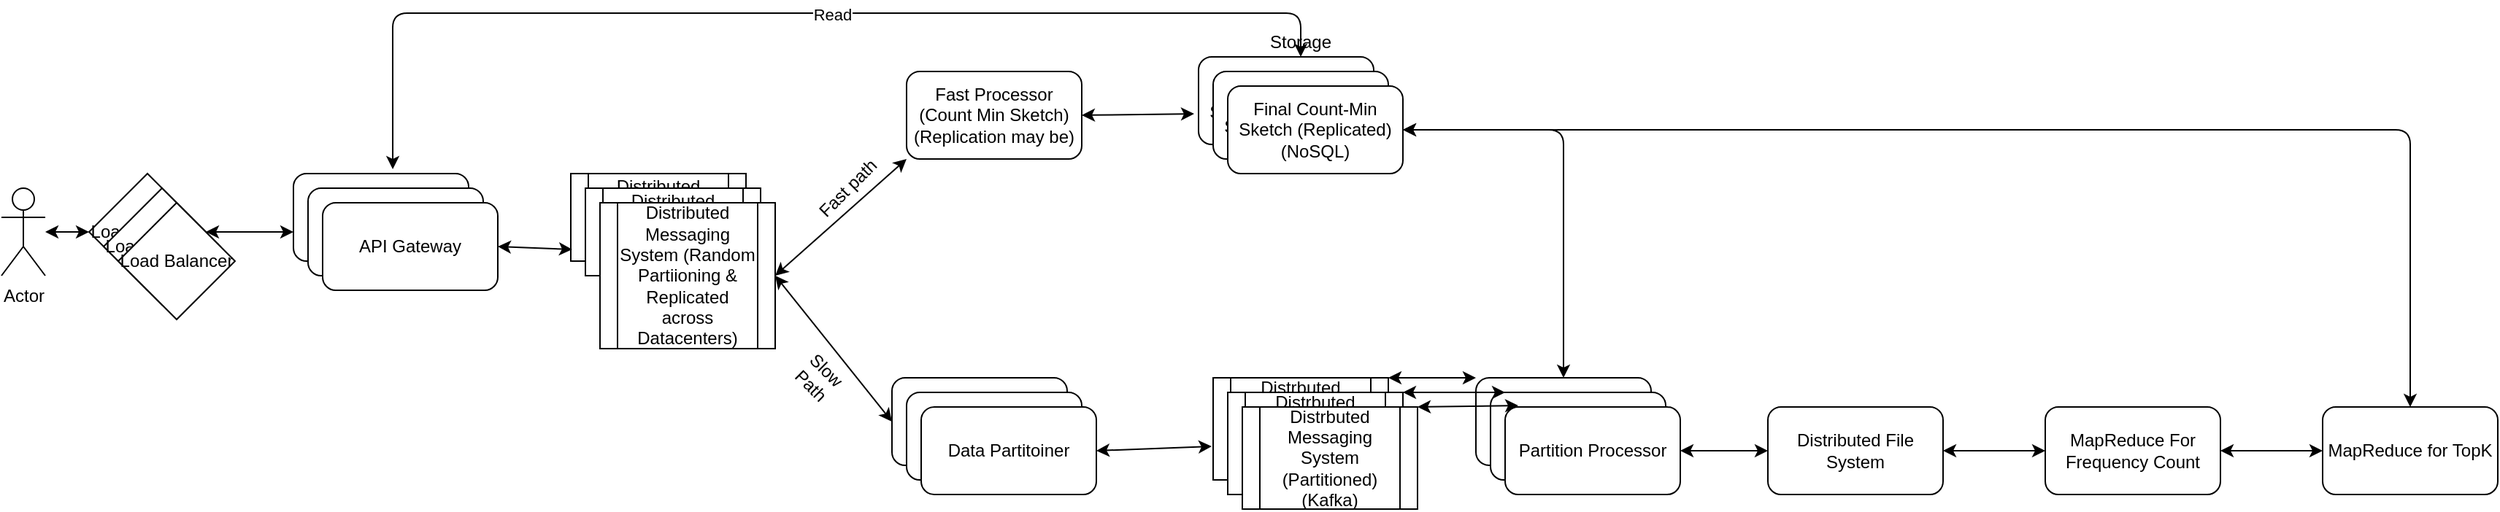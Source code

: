 <mxfile version="14.8.6" type="github">
  <diagram id="7OdNgciWFvIf8wbZHrx4" name="Page-1">
    <mxGraphModel dx="868" dy="582" grid="1" gridSize="10" guides="1" tooltips="1" connect="1" arrows="1" fold="1" page="1" pageScale="1" pageWidth="100" pageHeight="100" math="0" shadow="0">
      <root>
        <mxCell id="0" />
        <mxCell id="1" parent="0" />
        <mxCell id="KaiG4uYOiYHfvJmb1827-1" value="Actor" style="shape=umlActor;verticalLabelPosition=bottom;verticalAlign=top;html=1;outlineConnect=0;" parent="1" vertex="1">
          <mxGeometry y="60" width="30" height="60" as="geometry" />
        </mxCell>
        <mxCell id="KaiG4uYOiYHfvJmb1827-2" value="Load Balancer" style="rhombus;whiteSpace=wrap;html=1;" parent="1" vertex="1">
          <mxGeometry x="60" y="50" width="80" height="80" as="geometry" />
        </mxCell>
        <mxCell id="KaiG4uYOiYHfvJmb1827-3" value="Load Balancer" style="rhombus;whiteSpace=wrap;html=1;" parent="1" vertex="1">
          <mxGeometry x="70" y="60" width="80" height="80" as="geometry" />
        </mxCell>
        <mxCell id="KaiG4uYOiYHfvJmb1827-4" value="Load Balancer" style="rhombus;whiteSpace=wrap;html=1;" parent="1" vertex="1">
          <mxGeometry x="80" y="70" width="80" height="80" as="geometry" />
        </mxCell>
        <mxCell id="KaiG4uYOiYHfvJmb1827-5" value="API Gateway" style="rounded=1;whiteSpace=wrap;html=1;" parent="1" vertex="1">
          <mxGeometry x="200" y="50" width="120" height="60" as="geometry" />
        </mxCell>
        <mxCell id="KaiG4uYOiYHfvJmb1827-6" value="Distributed Messaging System (Random Partiioning)" style="shape=process;whiteSpace=wrap;html=1;backgroundOutline=1;" parent="1" vertex="1">
          <mxGeometry x="390" y="50" width="120" height="60" as="geometry" />
        </mxCell>
        <mxCell id="KaiG4uYOiYHfvJmb1827-7" value="Distributed Messaging System (Random Partiioning)" style="shape=process;whiteSpace=wrap;html=1;backgroundOutline=1;" parent="1" vertex="1">
          <mxGeometry x="400" y="60" width="120" height="60" as="geometry" />
        </mxCell>
        <mxCell id="KaiG4uYOiYHfvJmb1827-8" value="Distributed Messaging System (Random Partiioning &amp;amp; Replicated across Datacenters)" style="shape=process;whiteSpace=wrap;html=1;backgroundOutline=1;" parent="1" vertex="1">
          <mxGeometry x="410" y="70" width="120" height="100" as="geometry" />
        </mxCell>
        <mxCell id="KaiG4uYOiYHfvJmb1827-9" value="API Gateway" style="rounded=1;whiteSpace=wrap;html=1;" parent="1" vertex="1">
          <mxGeometry x="210" y="60" width="120" height="60" as="geometry" />
        </mxCell>
        <mxCell id="KaiG4uYOiYHfvJmb1827-10" value="API Gateway" style="rounded=1;whiteSpace=wrap;html=1;" parent="1" vertex="1">
          <mxGeometry x="220" y="70" width="120" height="60" as="geometry" />
        </mxCell>
        <mxCell id="KaiG4uYOiYHfvJmb1827-13" value="Fast Processor (Count Min Sketch) (Replication may be)" style="rounded=1;whiteSpace=wrap;html=1;" parent="1" vertex="1">
          <mxGeometry x="620" y="-20" width="120" height="60" as="geometry" />
        </mxCell>
        <mxCell id="KaiG4uYOiYHfvJmb1827-14" value="Final Count-Min Sketch (Replicated)" style="rounded=1;whiteSpace=wrap;html=1;" parent="1" vertex="1">
          <mxGeometry x="820" y="-30" width="120" height="60" as="geometry" />
        </mxCell>
        <mxCell id="KaiG4uYOiYHfvJmb1827-15" value="Data Partitoiner" style="rounded=1;whiteSpace=wrap;html=1;" parent="1" vertex="1">
          <mxGeometry x="610" y="190" width="120" height="60" as="geometry" />
        </mxCell>
        <mxCell id="KaiG4uYOiYHfvJmb1827-16" value="Data Partitoiner" style="rounded=1;whiteSpace=wrap;html=1;" parent="1" vertex="1">
          <mxGeometry x="620" y="200" width="120" height="60" as="geometry" />
        </mxCell>
        <mxCell id="KaiG4uYOiYHfvJmb1827-17" value="Data Partitoiner" style="rounded=1;whiteSpace=wrap;html=1;" parent="1" vertex="1">
          <mxGeometry x="630" y="210" width="120" height="60" as="geometry" />
        </mxCell>
        <mxCell id="KaiG4uYOiYHfvJmb1827-18" value="Distrbuted Messaging System (Partitioned) (Kafka)" style="shape=process;whiteSpace=wrap;html=1;backgroundOutline=1;" parent="1" vertex="1">
          <mxGeometry x="830" y="190" width="120" height="70" as="geometry" />
        </mxCell>
        <mxCell id="KaiG4uYOiYHfvJmb1827-19" value="Distrbuted Messaging System (Partitioned) (Kafka)" style="shape=process;whiteSpace=wrap;html=1;backgroundOutline=1;" parent="1" vertex="1">
          <mxGeometry x="840" y="200" width="120" height="70" as="geometry" />
        </mxCell>
        <mxCell id="KaiG4uYOiYHfvJmb1827-20" value="Distrbuted Messaging System (Partitioned) (Kafka)" style="shape=process;whiteSpace=wrap;html=1;backgroundOutline=1;" parent="1" vertex="1">
          <mxGeometry x="850" y="210" width="120" height="70" as="geometry" />
        </mxCell>
        <mxCell id="KaiG4uYOiYHfvJmb1827-21" value="Partition Processor" style="rounded=1;whiteSpace=wrap;html=1;" parent="1" vertex="1">
          <mxGeometry x="1010" y="190" width="120" height="60" as="geometry" />
        </mxCell>
        <mxCell id="KaiG4uYOiYHfvJmb1827-22" value="Partition Processor" style="rounded=1;whiteSpace=wrap;html=1;" parent="1" vertex="1">
          <mxGeometry x="1020" y="200" width="120" height="60" as="geometry" />
        </mxCell>
        <mxCell id="KaiG4uYOiYHfvJmb1827-23" value="Partition Processor" style="rounded=1;whiteSpace=wrap;html=1;" parent="1" vertex="1">
          <mxGeometry x="1030" y="210" width="120" height="60" as="geometry" />
        </mxCell>
        <mxCell id="KaiG4uYOiYHfvJmb1827-24" value="Distributed File System" style="rounded=1;whiteSpace=wrap;html=1;" parent="1" vertex="1">
          <mxGeometry x="1210" y="210" width="120" height="60" as="geometry" />
        </mxCell>
        <mxCell id="KaiG4uYOiYHfvJmb1827-25" value="MapReduce For Frequency Count" style="rounded=1;whiteSpace=wrap;html=1;" parent="1" vertex="1">
          <mxGeometry x="1400" y="210" width="120" height="60" as="geometry" />
        </mxCell>
        <mxCell id="KaiG4uYOiYHfvJmb1827-26" value="MapReduce for TopK" style="rounded=1;whiteSpace=wrap;html=1;" parent="1" vertex="1">
          <mxGeometry x="1590" y="210" width="120" height="60" as="geometry" />
        </mxCell>
        <mxCell id="KaiG4uYOiYHfvJmb1827-27" value="" style="endArrow=classic;startArrow=classic;html=1;" parent="1" source="KaiG4uYOiYHfvJmb1827-1" edge="1">
          <mxGeometry width="50" height="50" relative="1" as="geometry">
            <mxPoint x="180" y="140" as="sourcePoint" />
            <mxPoint x="60" y="90" as="targetPoint" />
          </mxGeometry>
        </mxCell>
        <mxCell id="KaiG4uYOiYHfvJmb1827-28" value="" style="endArrow=classic;startArrow=classic;html=1;exitX=1;exitY=0;exitDx=0;exitDy=0;" parent="1" source="KaiG4uYOiYHfvJmb1827-4" edge="1">
          <mxGeometry width="50" height="50" relative="1" as="geometry">
            <mxPoint x="180" y="140" as="sourcePoint" />
            <mxPoint x="200" y="90" as="targetPoint" />
          </mxGeometry>
        </mxCell>
        <mxCell id="KaiG4uYOiYHfvJmb1827-29" value="" style="endArrow=classic;startArrow=classic;html=1;exitX=1;exitY=0.5;exitDx=0;exitDy=0;entryX=0.008;entryY=0.867;entryDx=0;entryDy=0;entryPerimeter=0;" parent="1" source="KaiG4uYOiYHfvJmb1827-10" target="KaiG4uYOiYHfvJmb1827-6" edge="1">
          <mxGeometry width="50" height="50" relative="1" as="geometry">
            <mxPoint x="410" y="120" as="sourcePoint" />
            <mxPoint x="460" y="70" as="targetPoint" />
          </mxGeometry>
        </mxCell>
        <mxCell id="KaiG4uYOiYHfvJmb1827-32" value="" style="endArrow=classic;startArrow=classic;html=1;entryX=0;entryY=1;entryDx=0;entryDy=0;" parent="1" target="KaiG4uYOiYHfvJmb1827-13" edge="1">
          <mxGeometry width="50" height="50" relative="1" as="geometry">
            <mxPoint x="530" y="120" as="sourcePoint" />
            <mxPoint x="680" y="60" as="targetPoint" />
          </mxGeometry>
        </mxCell>
        <mxCell id="KaiG4uYOiYHfvJmb1827-33" value="" style="endArrow=classic;startArrow=classic;html=1;exitX=1;exitY=0.5;exitDx=0;exitDy=0;entryX=0;entryY=0.5;entryDx=0;entryDy=0;" parent="1" source="KaiG4uYOiYHfvJmb1827-8" target="KaiG4uYOiYHfvJmb1827-15" edge="1">
          <mxGeometry width="50" height="50" relative="1" as="geometry">
            <mxPoint x="630" y="90" as="sourcePoint" />
            <mxPoint x="680" y="40" as="targetPoint" />
          </mxGeometry>
        </mxCell>
        <mxCell id="KaiG4uYOiYHfvJmb1827-34" value="" style="endArrow=classic;startArrow=classic;html=1;exitX=1;exitY=0.5;exitDx=0;exitDy=0;entryX=-0.025;entryY=0.65;entryDx=0;entryDy=0;entryPerimeter=0;" parent="1" source="KaiG4uYOiYHfvJmb1827-13" target="KaiG4uYOiYHfvJmb1827-14" edge="1">
          <mxGeometry width="50" height="50" relative="1" as="geometry">
            <mxPoint x="830" y="100" as="sourcePoint" />
            <mxPoint x="880" y="50" as="targetPoint" />
          </mxGeometry>
        </mxCell>
        <mxCell id="KaiG4uYOiYHfvJmb1827-35" value="" style="endArrow=classic;startArrow=classic;html=1;exitX=1;exitY=0.5;exitDx=0;exitDy=0;" parent="1" source="KaiG4uYOiYHfvJmb1827-17" edge="1">
          <mxGeometry width="50" height="50" relative="1" as="geometry">
            <mxPoint x="930" y="140" as="sourcePoint" />
            <mxPoint x="829" y="237" as="targetPoint" />
          </mxGeometry>
        </mxCell>
        <mxCell id="KaiG4uYOiYHfvJmb1827-36" value="" style="endArrow=classic;startArrow=classic;html=1;exitX=1;exitY=0;exitDx=0;exitDy=0;entryX=0;entryY=0;entryDx=0;entryDy=0;" parent="1" source="KaiG4uYOiYHfvJmb1827-18" target="KaiG4uYOiYHfvJmb1827-21" edge="1">
          <mxGeometry width="50" height="50" relative="1" as="geometry">
            <mxPoint x="930" y="140" as="sourcePoint" />
            <mxPoint x="980" y="90" as="targetPoint" />
          </mxGeometry>
        </mxCell>
        <mxCell id="KaiG4uYOiYHfvJmb1827-37" value="" style="endArrow=classic;startArrow=classic;html=1;exitX=1;exitY=0;exitDx=0;exitDy=0;" parent="1" source="KaiG4uYOiYHfvJmb1827-19" edge="1">
          <mxGeometry width="50" height="50" relative="1" as="geometry">
            <mxPoint x="930" y="140" as="sourcePoint" />
            <mxPoint x="1030" y="200" as="targetPoint" />
          </mxGeometry>
        </mxCell>
        <mxCell id="KaiG4uYOiYHfvJmb1827-38" value="" style="endArrow=classic;startArrow=classic;html=1;exitX=1;exitY=0;exitDx=0;exitDy=0;entryX=0.075;entryY=-0.017;entryDx=0;entryDy=0;entryPerimeter=0;" parent="1" source="KaiG4uYOiYHfvJmb1827-20" target="KaiG4uYOiYHfvJmb1827-23" edge="1">
          <mxGeometry width="50" height="50" relative="1" as="geometry">
            <mxPoint x="930" y="140" as="sourcePoint" />
            <mxPoint x="980" y="90" as="targetPoint" />
          </mxGeometry>
        </mxCell>
        <mxCell id="KaiG4uYOiYHfvJmb1827-39" value="" style="endArrow=classic;startArrow=classic;html=1;exitX=1;exitY=0.5;exitDx=0;exitDy=0;entryX=0;entryY=0.5;entryDx=0;entryDy=0;" parent="1" source="KaiG4uYOiYHfvJmb1827-23" target="KaiG4uYOiYHfvJmb1827-24" edge="1">
          <mxGeometry width="50" height="50" relative="1" as="geometry">
            <mxPoint x="930" y="140" as="sourcePoint" />
            <mxPoint x="980" y="90" as="targetPoint" />
          </mxGeometry>
        </mxCell>
        <mxCell id="KaiG4uYOiYHfvJmb1827-40" value="" style="endArrow=classic;startArrow=classic;html=1;exitX=1;exitY=0.5;exitDx=0;exitDy=0;entryX=0;entryY=0.5;entryDx=0;entryDy=0;" parent="1" source="KaiG4uYOiYHfvJmb1827-24" target="KaiG4uYOiYHfvJmb1827-25" edge="1">
          <mxGeometry width="50" height="50" relative="1" as="geometry">
            <mxPoint x="1380" y="160" as="sourcePoint" />
            <mxPoint x="1430" y="110" as="targetPoint" />
          </mxGeometry>
        </mxCell>
        <mxCell id="KaiG4uYOiYHfvJmb1827-41" value="" style="endArrow=classic;startArrow=classic;html=1;exitX=1;exitY=0.5;exitDx=0;exitDy=0;entryX=0;entryY=0.5;entryDx=0;entryDy=0;" parent="1" source="KaiG4uYOiYHfvJmb1827-25" target="KaiG4uYOiYHfvJmb1827-26" edge="1">
          <mxGeometry width="50" height="50" relative="1" as="geometry">
            <mxPoint x="1380" y="160" as="sourcePoint" />
            <mxPoint x="1430" y="110" as="targetPoint" />
          </mxGeometry>
        </mxCell>
        <mxCell id="KaiG4uYOiYHfvJmb1827-42" value="Fast path" style="text;html=1;strokeColor=none;fillColor=none;align=center;verticalAlign=middle;whiteSpace=wrap;rounded=0;rotation=-45;" parent="1" vertex="1">
          <mxGeometry x="550" y="50" width="60" height="20" as="geometry" />
        </mxCell>
        <mxCell id="KaiG4uYOiYHfvJmb1827-44" value="Slow Path" style="text;html=1;strokeColor=none;fillColor=none;align=center;verticalAlign=middle;whiteSpace=wrap;rounded=0;rotation=45;" parent="1" vertex="1">
          <mxGeometry x="540" y="180" width="40" height="20" as="geometry" />
        </mxCell>
        <mxCell id="KaiG4uYOiYHfvJmb1827-45" value="Final Count-Min Sketch (Replicated)" style="rounded=1;whiteSpace=wrap;html=1;" parent="1" vertex="1">
          <mxGeometry x="830" y="-20" width="120" height="60" as="geometry" />
        </mxCell>
        <mxCell id="KaiG4uYOiYHfvJmb1827-46" value="Final Count-Min Sketch (Replicated) (NoSQL)" style="rounded=1;whiteSpace=wrap;html=1;" parent="1" vertex="1">
          <mxGeometry x="840" y="-10" width="120" height="60" as="geometry" />
        </mxCell>
        <mxCell id="KaiG4uYOiYHfvJmb1827-47" value="Storage" style="text;html=1;strokeColor=none;fillColor=none;align=center;verticalAlign=middle;whiteSpace=wrap;rounded=0;" parent="1" vertex="1">
          <mxGeometry x="870" y="-50" width="40" height="20" as="geometry" />
        </mxCell>
        <mxCell id="KaiG4uYOiYHfvJmb1827-48" value="" style="endArrow=classic;startArrow=classic;html=1;exitX=0.5;exitY=0;exitDx=0;exitDy=0;entryX=1;entryY=0.5;entryDx=0;entryDy=0;" parent="1" source="KaiG4uYOiYHfvJmb1827-26" target="KaiG4uYOiYHfvJmb1827-46" edge="1">
          <mxGeometry width="50" height="50" relative="1" as="geometry">
            <mxPoint x="1430" y="160" as="sourcePoint" />
            <mxPoint x="1480" y="110" as="targetPoint" />
            <Array as="points">
              <mxPoint x="1650" y="20" />
            </Array>
          </mxGeometry>
        </mxCell>
        <mxCell id="KaiG4uYOiYHfvJmb1827-49" value="" style="endArrow=classic;startArrow=classic;html=1;exitX=0.5;exitY=0;exitDx=0;exitDy=0;entryX=1;entryY=0.5;entryDx=0;entryDy=0;" parent="1" source="KaiG4uYOiYHfvJmb1827-21" target="KaiG4uYOiYHfvJmb1827-46" edge="1">
          <mxGeometry width="50" height="50" relative="1" as="geometry">
            <mxPoint x="1150" y="110" as="sourcePoint" />
            <mxPoint x="1200" y="60" as="targetPoint" />
            <Array as="points">
              <mxPoint x="1070" y="20" />
            </Array>
          </mxGeometry>
        </mxCell>
        <mxCell id="mVbY3i-_y9BsjkatQ1Tg-1" value="" style="endArrow=classic;startArrow=classic;html=1;exitX=0.567;exitY=-0.05;exitDx=0;exitDy=0;exitPerimeter=0;entryX=0.5;entryY=1;entryDx=0;entryDy=0;" edge="1" parent="1" source="KaiG4uYOiYHfvJmb1827-5" target="KaiG4uYOiYHfvJmb1827-47">
          <mxGeometry width="50" height="50" relative="1" as="geometry">
            <mxPoint x="540" y="60" as="sourcePoint" />
            <mxPoint x="590" y="10" as="targetPoint" />
            <Array as="points">
              <mxPoint x="268" y="-60" />
              <mxPoint x="890" y="-60" />
            </Array>
          </mxGeometry>
        </mxCell>
        <mxCell id="mVbY3i-_y9BsjkatQ1Tg-2" value="Read" style="edgeLabel;html=1;align=center;verticalAlign=middle;resizable=0;points=[];" vertex="1" connectable="0" parent="mVbY3i-_y9BsjkatQ1Tg-1">
          <mxGeometry x="0.075" y="-1" relative="1" as="geometry">
            <mxPoint as="offset" />
          </mxGeometry>
        </mxCell>
      </root>
    </mxGraphModel>
  </diagram>
</mxfile>
